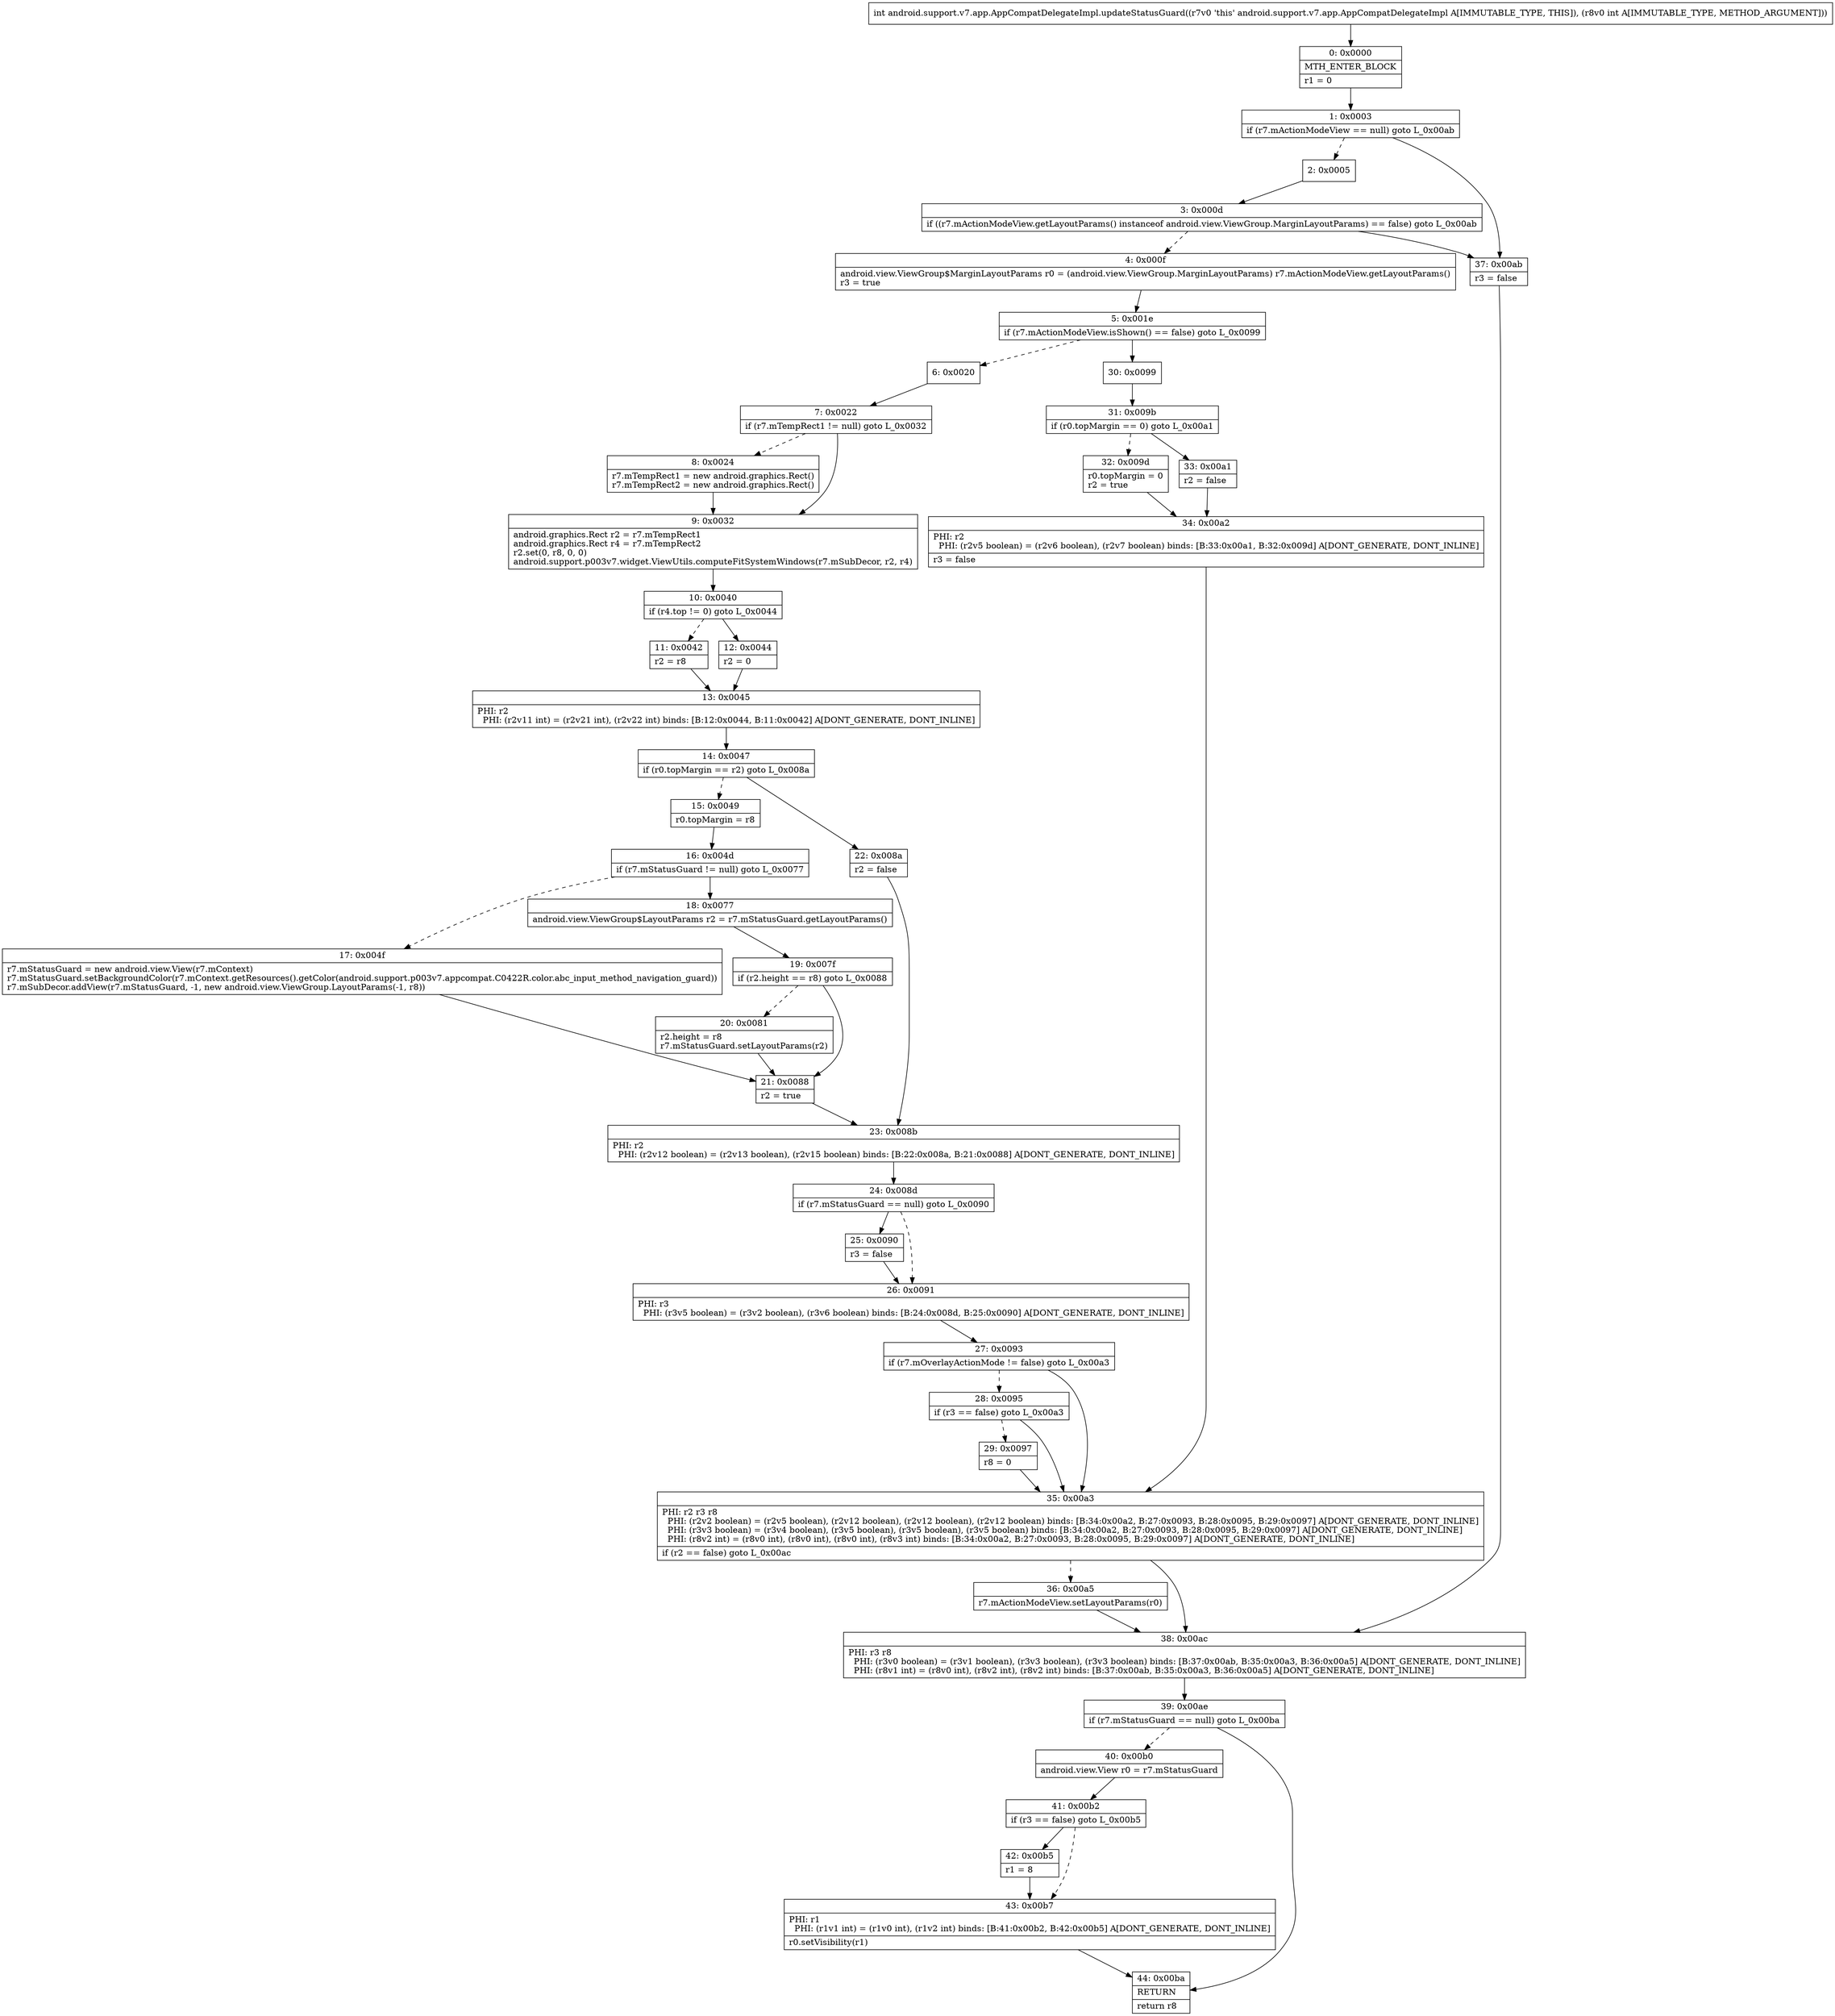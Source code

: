 digraph "CFG forandroid.support.v7.app.AppCompatDelegateImpl.updateStatusGuard(I)I" {
Node_0 [shape=record,label="{0\:\ 0x0000|MTH_ENTER_BLOCK\l|r1 = 0\l}"];
Node_1 [shape=record,label="{1\:\ 0x0003|if (r7.mActionModeView == null) goto L_0x00ab\l}"];
Node_2 [shape=record,label="{2\:\ 0x0005}"];
Node_3 [shape=record,label="{3\:\ 0x000d|if ((r7.mActionModeView.getLayoutParams() instanceof android.view.ViewGroup.MarginLayoutParams) == false) goto L_0x00ab\l}"];
Node_4 [shape=record,label="{4\:\ 0x000f|android.view.ViewGroup$MarginLayoutParams r0 = (android.view.ViewGroup.MarginLayoutParams) r7.mActionModeView.getLayoutParams()\lr3 = true\l}"];
Node_5 [shape=record,label="{5\:\ 0x001e|if (r7.mActionModeView.isShown() == false) goto L_0x0099\l}"];
Node_6 [shape=record,label="{6\:\ 0x0020}"];
Node_7 [shape=record,label="{7\:\ 0x0022|if (r7.mTempRect1 != null) goto L_0x0032\l}"];
Node_8 [shape=record,label="{8\:\ 0x0024|r7.mTempRect1 = new android.graphics.Rect()\lr7.mTempRect2 = new android.graphics.Rect()\l}"];
Node_9 [shape=record,label="{9\:\ 0x0032|android.graphics.Rect r2 = r7.mTempRect1\landroid.graphics.Rect r4 = r7.mTempRect2\lr2.set(0, r8, 0, 0)\landroid.support.p003v7.widget.ViewUtils.computeFitSystemWindows(r7.mSubDecor, r2, r4)\l}"];
Node_10 [shape=record,label="{10\:\ 0x0040|if (r4.top != 0) goto L_0x0044\l}"];
Node_11 [shape=record,label="{11\:\ 0x0042|r2 = r8\l}"];
Node_12 [shape=record,label="{12\:\ 0x0044|r2 = 0\l}"];
Node_13 [shape=record,label="{13\:\ 0x0045|PHI: r2 \l  PHI: (r2v11 int) = (r2v21 int), (r2v22 int) binds: [B:12:0x0044, B:11:0x0042] A[DONT_GENERATE, DONT_INLINE]\l}"];
Node_14 [shape=record,label="{14\:\ 0x0047|if (r0.topMargin == r2) goto L_0x008a\l}"];
Node_15 [shape=record,label="{15\:\ 0x0049|r0.topMargin = r8\l}"];
Node_16 [shape=record,label="{16\:\ 0x004d|if (r7.mStatusGuard != null) goto L_0x0077\l}"];
Node_17 [shape=record,label="{17\:\ 0x004f|r7.mStatusGuard = new android.view.View(r7.mContext)\lr7.mStatusGuard.setBackgroundColor(r7.mContext.getResources().getColor(android.support.p003v7.appcompat.C0422R.color.abc_input_method_navigation_guard))\lr7.mSubDecor.addView(r7.mStatusGuard, \-1, new android.view.ViewGroup.LayoutParams(\-1, r8))\l}"];
Node_18 [shape=record,label="{18\:\ 0x0077|android.view.ViewGroup$LayoutParams r2 = r7.mStatusGuard.getLayoutParams()\l}"];
Node_19 [shape=record,label="{19\:\ 0x007f|if (r2.height == r8) goto L_0x0088\l}"];
Node_20 [shape=record,label="{20\:\ 0x0081|r2.height = r8\lr7.mStatusGuard.setLayoutParams(r2)\l}"];
Node_21 [shape=record,label="{21\:\ 0x0088|r2 = true\l}"];
Node_22 [shape=record,label="{22\:\ 0x008a|r2 = false\l}"];
Node_23 [shape=record,label="{23\:\ 0x008b|PHI: r2 \l  PHI: (r2v12 boolean) = (r2v13 boolean), (r2v15 boolean) binds: [B:22:0x008a, B:21:0x0088] A[DONT_GENERATE, DONT_INLINE]\l}"];
Node_24 [shape=record,label="{24\:\ 0x008d|if (r7.mStatusGuard == null) goto L_0x0090\l}"];
Node_25 [shape=record,label="{25\:\ 0x0090|r3 = false\l}"];
Node_26 [shape=record,label="{26\:\ 0x0091|PHI: r3 \l  PHI: (r3v5 boolean) = (r3v2 boolean), (r3v6 boolean) binds: [B:24:0x008d, B:25:0x0090] A[DONT_GENERATE, DONT_INLINE]\l}"];
Node_27 [shape=record,label="{27\:\ 0x0093|if (r7.mOverlayActionMode != false) goto L_0x00a3\l}"];
Node_28 [shape=record,label="{28\:\ 0x0095|if (r3 == false) goto L_0x00a3\l}"];
Node_29 [shape=record,label="{29\:\ 0x0097|r8 = 0\l}"];
Node_30 [shape=record,label="{30\:\ 0x0099}"];
Node_31 [shape=record,label="{31\:\ 0x009b|if (r0.topMargin == 0) goto L_0x00a1\l}"];
Node_32 [shape=record,label="{32\:\ 0x009d|r0.topMargin = 0\lr2 = true\l}"];
Node_33 [shape=record,label="{33\:\ 0x00a1|r2 = false\l}"];
Node_34 [shape=record,label="{34\:\ 0x00a2|PHI: r2 \l  PHI: (r2v5 boolean) = (r2v6 boolean), (r2v7 boolean) binds: [B:33:0x00a1, B:32:0x009d] A[DONT_GENERATE, DONT_INLINE]\l|r3 = false\l}"];
Node_35 [shape=record,label="{35\:\ 0x00a3|PHI: r2 r3 r8 \l  PHI: (r2v2 boolean) = (r2v5 boolean), (r2v12 boolean), (r2v12 boolean), (r2v12 boolean) binds: [B:34:0x00a2, B:27:0x0093, B:28:0x0095, B:29:0x0097] A[DONT_GENERATE, DONT_INLINE]\l  PHI: (r3v3 boolean) = (r3v4 boolean), (r3v5 boolean), (r3v5 boolean), (r3v5 boolean) binds: [B:34:0x00a2, B:27:0x0093, B:28:0x0095, B:29:0x0097] A[DONT_GENERATE, DONT_INLINE]\l  PHI: (r8v2 int) = (r8v0 int), (r8v0 int), (r8v0 int), (r8v3 int) binds: [B:34:0x00a2, B:27:0x0093, B:28:0x0095, B:29:0x0097] A[DONT_GENERATE, DONT_INLINE]\l|if (r2 == false) goto L_0x00ac\l}"];
Node_36 [shape=record,label="{36\:\ 0x00a5|r7.mActionModeView.setLayoutParams(r0)\l}"];
Node_37 [shape=record,label="{37\:\ 0x00ab|r3 = false\l}"];
Node_38 [shape=record,label="{38\:\ 0x00ac|PHI: r3 r8 \l  PHI: (r3v0 boolean) = (r3v1 boolean), (r3v3 boolean), (r3v3 boolean) binds: [B:37:0x00ab, B:35:0x00a3, B:36:0x00a5] A[DONT_GENERATE, DONT_INLINE]\l  PHI: (r8v1 int) = (r8v0 int), (r8v2 int), (r8v2 int) binds: [B:37:0x00ab, B:35:0x00a3, B:36:0x00a5] A[DONT_GENERATE, DONT_INLINE]\l}"];
Node_39 [shape=record,label="{39\:\ 0x00ae|if (r7.mStatusGuard == null) goto L_0x00ba\l}"];
Node_40 [shape=record,label="{40\:\ 0x00b0|android.view.View r0 = r7.mStatusGuard\l}"];
Node_41 [shape=record,label="{41\:\ 0x00b2|if (r3 == false) goto L_0x00b5\l}"];
Node_42 [shape=record,label="{42\:\ 0x00b5|r1 = 8\l}"];
Node_43 [shape=record,label="{43\:\ 0x00b7|PHI: r1 \l  PHI: (r1v1 int) = (r1v0 int), (r1v2 int) binds: [B:41:0x00b2, B:42:0x00b5] A[DONT_GENERATE, DONT_INLINE]\l|r0.setVisibility(r1)\l}"];
Node_44 [shape=record,label="{44\:\ 0x00ba|RETURN\l|return r8\l}"];
MethodNode[shape=record,label="{int android.support.v7.app.AppCompatDelegateImpl.updateStatusGuard((r7v0 'this' android.support.v7.app.AppCompatDelegateImpl A[IMMUTABLE_TYPE, THIS]), (r8v0 int A[IMMUTABLE_TYPE, METHOD_ARGUMENT])) }"];
MethodNode -> Node_0;
Node_0 -> Node_1;
Node_1 -> Node_2[style=dashed];
Node_1 -> Node_37;
Node_2 -> Node_3;
Node_3 -> Node_4[style=dashed];
Node_3 -> Node_37;
Node_4 -> Node_5;
Node_5 -> Node_6[style=dashed];
Node_5 -> Node_30;
Node_6 -> Node_7;
Node_7 -> Node_8[style=dashed];
Node_7 -> Node_9;
Node_8 -> Node_9;
Node_9 -> Node_10;
Node_10 -> Node_11[style=dashed];
Node_10 -> Node_12;
Node_11 -> Node_13;
Node_12 -> Node_13;
Node_13 -> Node_14;
Node_14 -> Node_15[style=dashed];
Node_14 -> Node_22;
Node_15 -> Node_16;
Node_16 -> Node_17[style=dashed];
Node_16 -> Node_18;
Node_17 -> Node_21;
Node_18 -> Node_19;
Node_19 -> Node_20[style=dashed];
Node_19 -> Node_21;
Node_20 -> Node_21;
Node_21 -> Node_23;
Node_22 -> Node_23;
Node_23 -> Node_24;
Node_24 -> Node_25;
Node_24 -> Node_26[style=dashed];
Node_25 -> Node_26;
Node_26 -> Node_27;
Node_27 -> Node_28[style=dashed];
Node_27 -> Node_35;
Node_28 -> Node_29[style=dashed];
Node_28 -> Node_35;
Node_29 -> Node_35;
Node_30 -> Node_31;
Node_31 -> Node_32[style=dashed];
Node_31 -> Node_33;
Node_32 -> Node_34;
Node_33 -> Node_34;
Node_34 -> Node_35;
Node_35 -> Node_36[style=dashed];
Node_35 -> Node_38;
Node_36 -> Node_38;
Node_37 -> Node_38;
Node_38 -> Node_39;
Node_39 -> Node_40[style=dashed];
Node_39 -> Node_44;
Node_40 -> Node_41;
Node_41 -> Node_42;
Node_41 -> Node_43[style=dashed];
Node_42 -> Node_43;
Node_43 -> Node_44;
}

